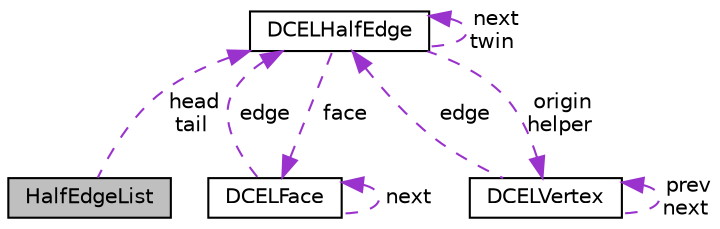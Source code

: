 digraph "HalfEdgeList"
{
  edge [fontname="Helvetica",fontsize="10",labelfontname="Helvetica",labelfontsize="10"];
  node [fontname="Helvetica",fontsize="10",shape=record];
  Node1 [label="HalfEdgeList",height=0.2,width=0.4,color="black", fillcolor="grey75", style="filled", fontcolor="black"];
  Node2 -> Node1 [dir="back",color="darkorchid3",fontsize="10",style="dashed",label=" head\ntail" ];
  Node2 [label="DCELHalfEdge",height=0.2,width=0.4,color="black", fillcolor="white", style="filled",URL="$classDCELHalfEdge.html"];
  Node2 -> Node2 [dir="back",color="darkorchid3",fontsize="10",style="dashed",label=" next\ntwin" ];
  Node3 -> Node2 [dir="back",color="darkorchid3",fontsize="10",style="dashed",label=" face" ];
  Node3 [label="DCELFace",height=0.2,width=0.4,color="black", fillcolor="white", style="filled",URL="$classDCELFace.html"];
  Node2 -> Node3 [dir="back",color="darkorchid3",fontsize="10",style="dashed",label=" edge" ];
  Node3 -> Node3 [dir="back",color="darkorchid3",fontsize="10",style="dashed",label=" next" ];
  Node4 -> Node2 [dir="back",color="darkorchid3",fontsize="10",style="dashed",label=" origin\nhelper" ];
  Node4 [label="DCELVertex",height=0.2,width=0.4,color="black", fillcolor="white", style="filled",URL="$classDCELVertex.html"];
  Node2 -> Node4 [dir="back",color="darkorchid3",fontsize="10",style="dashed",label=" edge" ];
  Node4 -> Node4 [dir="back",color="darkorchid3",fontsize="10",style="dashed",label=" prev\nnext" ];
}
